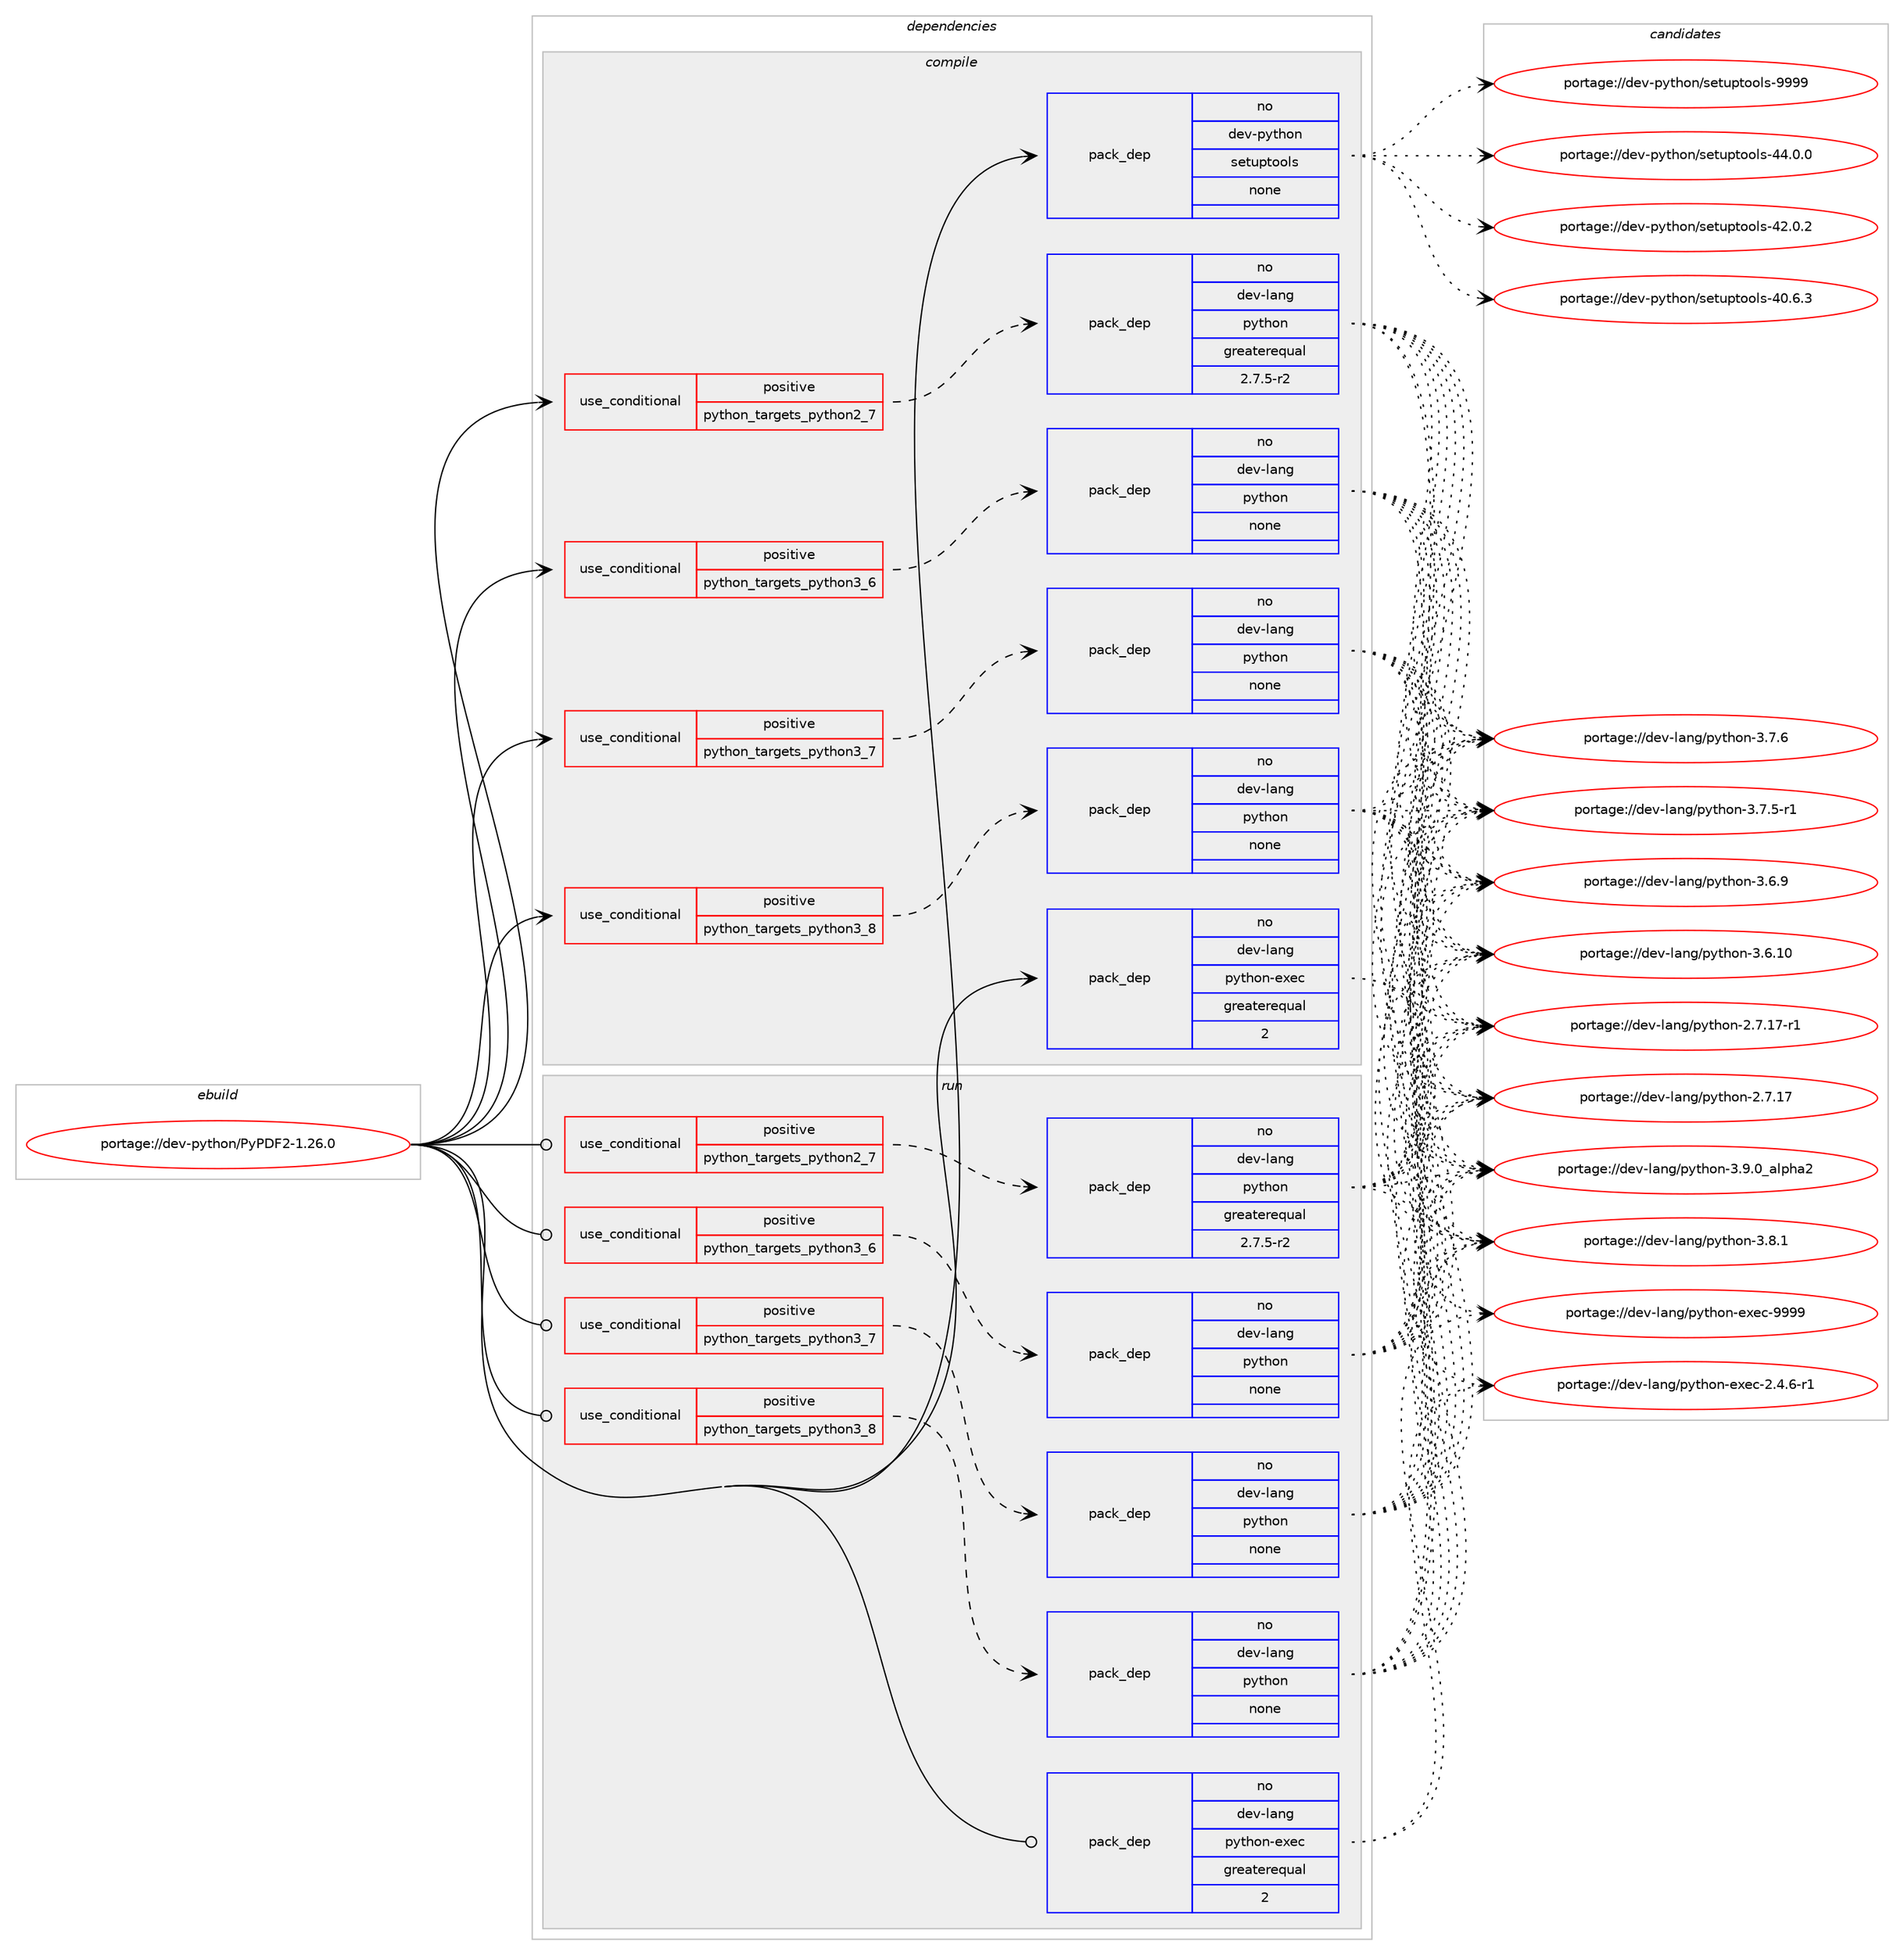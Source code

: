 digraph prolog {

# *************
# Graph options
# *************

newrank=true;
concentrate=true;
compound=true;
graph [rankdir=LR,fontname=Helvetica,fontsize=10,ranksep=1.5];#, ranksep=2.5, nodesep=0.2];
edge  [arrowhead=vee];
node  [fontname=Helvetica,fontsize=10];

# **********
# The ebuild
# **********

subgraph cluster_leftcol {
color=gray;
label=<<i>ebuild</i>>;
id [label="portage://dev-python/PyPDF2-1.26.0", color=red, width=4, href="../dev-python/PyPDF2-1.26.0.svg"];
}

# ****************
# The dependencies
# ****************

subgraph cluster_midcol {
color=gray;
label=<<i>dependencies</i>>;
subgraph cluster_compile {
fillcolor="#eeeeee";
style=filled;
label=<<i>compile</i>>;
subgraph cond119585 {
dependency473368 [label=<<TABLE BORDER="0" CELLBORDER="1" CELLSPACING="0" CELLPADDING="4"><TR><TD ROWSPAN="3" CELLPADDING="10">use_conditional</TD></TR><TR><TD>positive</TD></TR><TR><TD>python_targets_python2_7</TD></TR></TABLE>>, shape=none, color=red];
subgraph pack348766 {
dependency473369 [label=<<TABLE BORDER="0" CELLBORDER="1" CELLSPACING="0" CELLPADDING="4" WIDTH="220"><TR><TD ROWSPAN="6" CELLPADDING="30">pack_dep</TD></TR><TR><TD WIDTH="110">no</TD></TR><TR><TD>dev-lang</TD></TR><TR><TD>python</TD></TR><TR><TD>greaterequal</TD></TR><TR><TD>2.7.5-r2</TD></TR></TABLE>>, shape=none, color=blue];
}
dependency473368:e -> dependency473369:w [weight=20,style="dashed",arrowhead="vee"];
}
id:e -> dependency473368:w [weight=20,style="solid",arrowhead="vee"];
subgraph cond119586 {
dependency473370 [label=<<TABLE BORDER="0" CELLBORDER="1" CELLSPACING="0" CELLPADDING="4"><TR><TD ROWSPAN="3" CELLPADDING="10">use_conditional</TD></TR><TR><TD>positive</TD></TR><TR><TD>python_targets_python3_6</TD></TR></TABLE>>, shape=none, color=red];
subgraph pack348767 {
dependency473371 [label=<<TABLE BORDER="0" CELLBORDER="1" CELLSPACING="0" CELLPADDING="4" WIDTH="220"><TR><TD ROWSPAN="6" CELLPADDING="30">pack_dep</TD></TR><TR><TD WIDTH="110">no</TD></TR><TR><TD>dev-lang</TD></TR><TR><TD>python</TD></TR><TR><TD>none</TD></TR><TR><TD></TD></TR></TABLE>>, shape=none, color=blue];
}
dependency473370:e -> dependency473371:w [weight=20,style="dashed",arrowhead="vee"];
}
id:e -> dependency473370:w [weight=20,style="solid",arrowhead="vee"];
subgraph cond119587 {
dependency473372 [label=<<TABLE BORDER="0" CELLBORDER="1" CELLSPACING="0" CELLPADDING="4"><TR><TD ROWSPAN="3" CELLPADDING="10">use_conditional</TD></TR><TR><TD>positive</TD></TR><TR><TD>python_targets_python3_7</TD></TR></TABLE>>, shape=none, color=red];
subgraph pack348768 {
dependency473373 [label=<<TABLE BORDER="0" CELLBORDER="1" CELLSPACING="0" CELLPADDING="4" WIDTH="220"><TR><TD ROWSPAN="6" CELLPADDING="30">pack_dep</TD></TR><TR><TD WIDTH="110">no</TD></TR><TR><TD>dev-lang</TD></TR><TR><TD>python</TD></TR><TR><TD>none</TD></TR><TR><TD></TD></TR></TABLE>>, shape=none, color=blue];
}
dependency473372:e -> dependency473373:w [weight=20,style="dashed",arrowhead="vee"];
}
id:e -> dependency473372:w [weight=20,style="solid",arrowhead="vee"];
subgraph cond119588 {
dependency473374 [label=<<TABLE BORDER="0" CELLBORDER="1" CELLSPACING="0" CELLPADDING="4"><TR><TD ROWSPAN="3" CELLPADDING="10">use_conditional</TD></TR><TR><TD>positive</TD></TR><TR><TD>python_targets_python3_8</TD></TR></TABLE>>, shape=none, color=red];
subgraph pack348769 {
dependency473375 [label=<<TABLE BORDER="0" CELLBORDER="1" CELLSPACING="0" CELLPADDING="4" WIDTH="220"><TR><TD ROWSPAN="6" CELLPADDING="30">pack_dep</TD></TR><TR><TD WIDTH="110">no</TD></TR><TR><TD>dev-lang</TD></TR><TR><TD>python</TD></TR><TR><TD>none</TD></TR><TR><TD></TD></TR></TABLE>>, shape=none, color=blue];
}
dependency473374:e -> dependency473375:w [weight=20,style="dashed",arrowhead="vee"];
}
id:e -> dependency473374:w [weight=20,style="solid",arrowhead="vee"];
subgraph pack348770 {
dependency473376 [label=<<TABLE BORDER="0" CELLBORDER="1" CELLSPACING="0" CELLPADDING="4" WIDTH="220"><TR><TD ROWSPAN="6" CELLPADDING="30">pack_dep</TD></TR><TR><TD WIDTH="110">no</TD></TR><TR><TD>dev-lang</TD></TR><TR><TD>python-exec</TD></TR><TR><TD>greaterequal</TD></TR><TR><TD>2</TD></TR></TABLE>>, shape=none, color=blue];
}
id:e -> dependency473376:w [weight=20,style="solid",arrowhead="vee"];
subgraph pack348771 {
dependency473377 [label=<<TABLE BORDER="0" CELLBORDER="1" CELLSPACING="0" CELLPADDING="4" WIDTH="220"><TR><TD ROWSPAN="6" CELLPADDING="30">pack_dep</TD></TR><TR><TD WIDTH="110">no</TD></TR><TR><TD>dev-python</TD></TR><TR><TD>setuptools</TD></TR><TR><TD>none</TD></TR><TR><TD></TD></TR></TABLE>>, shape=none, color=blue];
}
id:e -> dependency473377:w [weight=20,style="solid",arrowhead="vee"];
}
subgraph cluster_compileandrun {
fillcolor="#eeeeee";
style=filled;
label=<<i>compile and run</i>>;
}
subgraph cluster_run {
fillcolor="#eeeeee";
style=filled;
label=<<i>run</i>>;
subgraph cond119589 {
dependency473378 [label=<<TABLE BORDER="0" CELLBORDER="1" CELLSPACING="0" CELLPADDING="4"><TR><TD ROWSPAN="3" CELLPADDING="10">use_conditional</TD></TR><TR><TD>positive</TD></TR><TR><TD>python_targets_python2_7</TD></TR></TABLE>>, shape=none, color=red];
subgraph pack348772 {
dependency473379 [label=<<TABLE BORDER="0" CELLBORDER="1" CELLSPACING="0" CELLPADDING="4" WIDTH="220"><TR><TD ROWSPAN="6" CELLPADDING="30">pack_dep</TD></TR><TR><TD WIDTH="110">no</TD></TR><TR><TD>dev-lang</TD></TR><TR><TD>python</TD></TR><TR><TD>greaterequal</TD></TR><TR><TD>2.7.5-r2</TD></TR></TABLE>>, shape=none, color=blue];
}
dependency473378:e -> dependency473379:w [weight=20,style="dashed",arrowhead="vee"];
}
id:e -> dependency473378:w [weight=20,style="solid",arrowhead="odot"];
subgraph cond119590 {
dependency473380 [label=<<TABLE BORDER="0" CELLBORDER="1" CELLSPACING="0" CELLPADDING="4"><TR><TD ROWSPAN="3" CELLPADDING="10">use_conditional</TD></TR><TR><TD>positive</TD></TR><TR><TD>python_targets_python3_6</TD></TR></TABLE>>, shape=none, color=red];
subgraph pack348773 {
dependency473381 [label=<<TABLE BORDER="0" CELLBORDER="1" CELLSPACING="0" CELLPADDING="4" WIDTH="220"><TR><TD ROWSPAN="6" CELLPADDING="30">pack_dep</TD></TR><TR><TD WIDTH="110">no</TD></TR><TR><TD>dev-lang</TD></TR><TR><TD>python</TD></TR><TR><TD>none</TD></TR><TR><TD></TD></TR></TABLE>>, shape=none, color=blue];
}
dependency473380:e -> dependency473381:w [weight=20,style="dashed",arrowhead="vee"];
}
id:e -> dependency473380:w [weight=20,style="solid",arrowhead="odot"];
subgraph cond119591 {
dependency473382 [label=<<TABLE BORDER="0" CELLBORDER="1" CELLSPACING="0" CELLPADDING="4"><TR><TD ROWSPAN="3" CELLPADDING="10">use_conditional</TD></TR><TR><TD>positive</TD></TR><TR><TD>python_targets_python3_7</TD></TR></TABLE>>, shape=none, color=red];
subgraph pack348774 {
dependency473383 [label=<<TABLE BORDER="0" CELLBORDER="1" CELLSPACING="0" CELLPADDING="4" WIDTH="220"><TR><TD ROWSPAN="6" CELLPADDING="30">pack_dep</TD></TR><TR><TD WIDTH="110">no</TD></TR><TR><TD>dev-lang</TD></TR><TR><TD>python</TD></TR><TR><TD>none</TD></TR><TR><TD></TD></TR></TABLE>>, shape=none, color=blue];
}
dependency473382:e -> dependency473383:w [weight=20,style="dashed",arrowhead="vee"];
}
id:e -> dependency473382:w [weight=20,style="solid",arrowhead="odot"];
subgraph cond119592 {
dependency473384 [label=<<TABLE BORDER="0" CELLBORDER="1" CELLSPACING="0" CELLPADDING="4"><TR><TD ROWSPAN="3" CELLPADDING="10">use_conditional</TD></TR><TR><TD>positive</TD></TR><TR><TD>python_targets_python3_8</TD></TR></TABLE>>, shape=none, color=red];
subgraph pack348775 {
dependency473385 [label=<<TABLE BORDER="0" CELLBORDER="1" CELLSPACING="0" CELLPADDING="4" WIDTH="220"><TR><TD ROWSPAN="6" CELLPADDING="30">pack_dep</TD></TR><TR><TD WIDTH="110">no</TD></TR><TR><TD>dev-lang</TD></TR><TR><TD>python</TD></TR><TR><TD>none</TD></TR><TR><TD></TD></TR></TABLE>>, shape=none, color=blue];
}
dependency473384:e -> dependency473385:w [weight=20,style="dashed",arrowhead="vee"];
}
id:e -> dependency473384:w [weight=20,style="solid",arrowhead="odot"];
subgraph pack348776 {
dependency473386 [label=<<TABLE BORDER="0" CELLBORDER="1" CELLSPACING="0" CELLPADDING="4" WIDTH="220"><TR><TD ROWSPAN="6" CELLPADDING="30">pack_dep</TD></TR><TR><TD WIDTH="110">no</TD></TR><TR><TD>dev-lang</TD></TR><TR><TD>python-exec</TD></TR><TR><TD>greaterequal</TD></TR><TR><TD>2</TD></TR></TABLE>>, shape=none, color=blue];
}
id:e -> dependency473386:w [weight=20,style="solid",arrowhead="odot"];
}
}

# **************
# The candidates
# **************

subgraph cluster_choices {
rank=same;
color=gray;
label=<<i>candidates</i>>;

subgraph choice348766 {
color=black;
nodesep=1;
choice10010111845108971101034711212111610411111045514657464895971081121049750 [label="portage://dev-lang/python-3.9.0_alpha2", color=red, width=4,href="../dev-lang/python-3.9.0_alpha2.svg"];
choice100101118451089711010347112121116104111110455146564649 [label="portage://dev-lang/python-3.8.1", color=red, width=4,href="../dev-lang/python-3.8.1.svg"];
choice100101118451089711010347112121116104111110455146554654 [label="portage://dev-lang/python-3.7.6", color=red, width=4,href="../dev-lang/python-3.7.6.svg"];
choice1001011184510897110103471121211161041111104551465546534511449 [label="portage://dev-lang/python-3.7.5-r1", color=red, width=4,href="../dev-lang/python-3.7.5-r1.svg"];
choice100101118451089711010347112121116104111110455146544657 [label="portage://dev-lang/python-3.6.9", color=red, width=4,href="../dev-lang/python-3.6.9.svg"];
choice10010111845108971101034711212111610411111045514654464948 [label="portage://dev-lang/python-3.6.10", color=red, width=4,href="../dev-lang/python-3.6.10.svg"];
choice100101118451089711010347112121116104111110455046554649554511449 [label="portage://dev-lang/python-2.7.17-r1", color=red, width=4,href="../dev-lang/python-2.7.17-r1.svg"];
choice10010111845108971101034711212111610411111045504655464955 [label="portage://dev-lang/python-2.7.17", color=red, width=4,href="../dev-lang/python-2.7.17.svg"];
dependency473369:e -> choice10010111845108971101034711212111610411111045514657464895971081121049750:w [style=dotted,weight="100"];
dependency473369:e -> choice100101118451089711010347112121116104111110455146564649:w [style=dotted,weight="100"];
dependency473369:e -> choice100101118451089711010347112121116104111110455146554654:w [style=dotted,weight="100"];
dependency473369:e -> choice1001011184510897110103471121211161041111104551465546534511449:w [style=dotted,weight="100"];
dependency473369:e -> choice100101118451089711010347112121116104111110455146544657:w [style=dotted,weight="100"];
dependency473369:e -> choice10010111845108971101034711212111610411111045514654464948:w [style=dotted,weight="100"];
dependency473369:e -> choice100101118451089711010347112121116104111110455046554649554511449:w [style=dotted,weight="100"];
dependency473369:e -> choice10010111845108971101034711212111610411111045504655464955:w [style=dotted,weight="100"];
}
subgraph choice348767 {
color=black;
nodesep=1;
choice10010111845108971101034711212111610411111045514657464895971081121049750 [label="portage://dev-lang/python-3.9.0_alpha2", color=red, width=4,href="../dev-lang/python-3.9.0_alpha2.svg"];
choice100101118451089711010347112121116104111110455146564649 [label="portage://dev-lang/python-3.8.1", color=red, width=4,href="../dev-lang/python-3.8.1.svg"];
choice100101118451089711010347112121116104111110455146554654 [label="portage://dev-lang/python-3.7.6", color=red, width=4,href="../dev-lang/python-3.7.6.svg"];
choice1001011184510897110103471121211161041111104551465546534511449 [label="portage://dev-lang/python-3.7.5-r1", color=red, width=4,href="../dev-lang/python-3.7.5-r1.svg"];
choice100101118451089711010347112121116104111110455146544657 [label="portage://dev-lang/python-3.6.9", color=red, width=4,href="../dev-lang/python-3.6.9.svg"];
choice10010111845108971101034711212111610411111045514654464948 [label="portage://dev-lang/python-3.6.10", color=red, width=4,href="../dev-lang/python-3.6.10.svg"];
choice100101118451089711010347112121116104111110455046554649554511449 [label="portage://dev-lang/python-2.7.17-r1", color=red, width=4,href="../dev-lang/python-2.7.17-r1.svg"];
choice10010111845108971101034711212111610411111045504655464955 [label="portage://dev-lang/python-2.7.17", color=red, width=4,href="../dev-lang/python-2.7.17.svg"];
dependency473371:e -> choice10010111845108971101034711212111610411111045514657464895971081121049750:w [style=dotted,weight="100"];
dependency473371:e -> choice100101118451089711010347112121116104111110455146564649:w [style=dotted,weight="100"];
dependency473371:e -> choice100101118451089711010347112121116104111110455146554654:w [style=dotted,weight="100"];
dependency473371:e -> choice1001011184510897110103471121211161041111104551465546534511449:w [style=dotted,weight="100"];
dependency473371:e -> choice100101118451089711010347112121116104111110455146544657:w [style=dotted,weight="100"];
dependency473371:e -> choice10010111845108971101034711212111610411111045514654464948:w [style=dotted,weight="100"];
dependency473371:e -> choice100101118451089711010347112121116104111110455046554649554511449:w [style=dotted,weight="100"];
dependency473371:e -> choice10010111845108971101034711212111610411111045504655464955:w [style=dotted,weight="100"];
}
subgraph choice348768 {
color=black;
nodesep=1;
choice10010111845108971101034711212111610411111045514657464895971081121049750 [label="portage://dev-lang/python-3.9.0_alpha2", color=red, width=4,href="../dev-lang/python-3.9.0_alpha2.svg"];
choice100101118451089711010347112121116104111110455146564649 [label="portage://dev-lang/python-3.8.1", color=red, width=4,href="../dev-lang/python-3.8.1.svg"];
choice100101118451089711010347112121116104111110455146554654 [label="portage://dev-lang/python-3.7.6", color=red, width=4,href="../dev-lang/python-3.7.6.svg"];
choice1001011184510897110103471121211161041111104551465546534511449 [label="portage://dev-lang/python-3.7.5-r1", color=red, width=4,href="../dev-lang/python-3.7.5-r1.svg"];
choice100101118451089711010347112121116104111110455146544657 [label="portage://dev-lang/python-3.6.9", color=red, width=4,href="../dev-lang/python-3.6.9.svg"];
choice10010111845108971101034711212111610411111045514654464948 [label="portage://dev-lang/python-3.6.10", color=red, width=4,href="../dev-lang/python-3.6.10.svg"];
choice100101118451089711010347112121116104111110455046554649554511449 [label="portage://dev-lang/python-2.7.17-r1", color=red, width=4,href="../dev-lang/python-2.7.17-r1.svg"];
choice10010111845108971101034711212111610411111045504655464955 [label="portage://dev-lang/python-2.7.17", color=red, width=4,href="../dev-lang/python-2.7.17.svg"];
dependency473373:e -> choice10010111845108971101034711212111610411111045514657464895971081121049750:w [style=dotted,weight="100"];
dependency473373:e -> choice100101118451089711010347112121116104111110455146564649:w [style=dotted,weight="100"];
dependency473373:e -> choice100101118451089711010347112121116104111110455146554654:w [style=dotted,weight="100"];
dependency473373:e -> choice1001011184510897110103471121211161041111104551465546534511449:w [style=dotted,weight="100"];
dependency473373:e -> choice100101118451089711010347112121116104111110455146544657:w [style=dotted,weight="100"];
dependency473373:e -> choice10010111845108971101034711212111610411111045514654464948:w [style=dotted,weight="100"];
dependency473373:e -> choice100101118451089711010347112121116104111110455046554649554511449:w [style=dotted,weight="100"];
dependency473373:e -> choice10010111845108971101034711212111610411111045504655464955:w [style=dotted,weight="100"];
}
subgraph choice348769 {
color=black;
nodesep=1;
choice10010111845108971101034711212111610411111045514657464895971081121049750 [label="portage://dev-lang/python-3.9.0_alpha2", color=red, width=4,href="../dev-lang/python-3.9.0_alpha2.svg"];
choice100101118451089711010347112121116104111110455146564649 [label="portage://dev-lang/python-3.8.1", color=red, width=4,href="../dev-lang/python-3.8.1.svg"];
choice100101118451089711010347112121116104111110455146554654 [label="portage://dev-lang/python-3.7.6", color=red, width=4,href="../dev-lang/python-3.7.6.svg"];
choice1001011184510897110103471121211161041111104551465546534511449 [label="portage://dev-lang/python-3.7.5-r1", color=red, width=4,href="../dev-lang/python-3.7.5-r1.svg"];
choice100101118451089711010347112121116104111110455146544657 [label="portage://dev-lang/python-3.6.9", color=red, width=4,href="../dev-lang/python-3.6.9.svg"];
choice10010111845108971101034711212111610411111045514654464948 [label="portage://dev-lang/python-3.6.10", color=red, width=4,href="../dev-lang/python-3.6.10.svg"];
choice100101118451089711010347112121116104111110455046554649554511449 [label="portage://dev-lang/python-2.7.17-r1", color=red, width=4,href="../dev-lang/python-2.7.17-r1.svg"];
choice10010111845108971101034711212111610411111045504655464955 [label="portage://dev-lang/python-2.7.17", color=red, width=4,href="../dev-lang/python-2.7.17.svg"];
dependency473375:e -> choice10010111845108971101034711212111610411111045514657464895971081121049750:w [style=dotted,weight="100"];
dependency473375:e -> choice100101118451089711010347112121116104111110455146564649:w [style=dotted,weight="100"];
dependency473375:e -> choice100101118451089711010347112121116104111110455146554654:w [style=dotted,weight="100"];
dependency473375:e -> choice1001011184510897110103471121211161041111104551465546534511449:w [style=dotted,weight="100"];
dependency473375:e -> choice100101118451089711010347112121116104111110455146544657:w [style=dotted,weight="100"];
dependency473375:e -> choice10010111845108971101034711212111610411111045514654464948:w [style=dotted,weight="100"];
dependency473375:e -> choice100101118451089711010347112121116104111110455046554649554511449:w [style=dotted,weight="100"];
dependency473375:e -> choice10010111845108971101034711212111610411111045504655464955:w [style=dotted,weight="100"];
}
subgraph choice348770 {
color=black;
nodesep=1;
choice10010111845108971101034711212111610411111045101120101994557575757 [label="portage://dev-lang/python-exec-9999", color=red, width=4,href="../dev-lang/python-exec-9999.svg"];
choice10010111845108971101034711212111610411111045101120101994550465246544511449 [label="portage://dev-lang/python-exec-2.4.6-r1", color=red, width=4,href="../dev-lang/python-exec-2.4.6-r1.svg"];
dependency473376:e -> choice10010111845108971101034711212111610411111045101120101994557575757:w [style=dotted,weight="100"];
dependency473376:e -> choice10010111845108971101034711212111610411111045101120101994550465246544511449:w [style=dotted,weight="100"];
}
subgraph choice348771 {
color=black;
nodesep=1;
choice10010111845112121116104111110471151011161171121161111111081154557575757 [label="portage://dev-python/setuptools-9999", color=red, width=4,href="../dev-python/setuptools-9999.svg"];
choice100101118451121211161041111104711510111611711211611111110811545525246484648 [label="portage://dev-python/setuptools-44.0.0", color=red, width=4,href="../dev-python/setuptools-44.0.0.svg"];
choice100101118451121211161041111104711510111611711211611111110811545525046484650 [label="portage://dev-python/setuptools-42.0.2", color=red, width=4,href="../dev-python/setuptools-42.0.2.svg"];
choice100101118451121211161041111104711510111611711211611111110811545524846544651 [label="portage://dev-python/setuptools-40.6.3", color=red, width=4,href="../dev-python/setuptools-40.6.3.svg"];
dependency473377:e -> choice10010111845112121116104111110471151011161171121161111111081154557575757:w [style=dotted,weight="100"];
dependency473377:e -> choice100101118451121211161041111104711510111611711211611111110811545525246484648:w [style=dotted,weight="100"];
dependency473377:e -> choice100101118451121211161041111104711510111611711211611111110811545525046484650:w [style=dotted,weight="100"];
dependency473377:e -> choice100101118451121211161041111104711510111611711211611111110811545524846544651:w [style=dotted,weight="100"];
}
subgraph choice348772 {
color=black;
nodesep=1;
choice10010111845108971101034711212111610411111045514657464895971081121049750 [label="portage://dev-lang/python-3.9.0_alpha2", color=red, width=4,href="../dev-lang/python-3.9.0_alpha2.svg"];
choice100101118451089711010347112121116104111110455146564649 [label="portage://dev-lang/python-3.8.1", color=red, width=4,href="../dev-lang/python-3.8.1.svg"];
choice100101118451089711010347112121116104111110455146554654 [label="portage://dev-lang/python-3.7.6", color=red, width=4,href="../dev-lang/python-3.7.6.svg"];
choice1001011184510897110103471121211161041111104551465546534511449 [label="portage://dev-lang/python-3.7.5-r1", color=red, width=4,href="../dev-lang/python-3.7.5-r1.svg"];
choice100101118451089711010347112121116104111110455146544657 [label="portage://dev-lang/python-3.6.9", color=red, width=4,href="../dev-lang/python-3.6.9.svg"];
choice10010111845108971101034711212111610411111045514654464948 [label="portage://dev-lang/python-3.6.10", color=red, width=4,href="../dev-lang/python-3.6.10.svg"];
choice100101118451089711010347112121116104111110455046554649554511449 [label="portage://dev-lang/python-2.7.17-r1", color=red, width=4,href="../dev-lang/python-2.7.17-r1.svg"];
choice10010111845108971101034711212111610411111045504655464955 [label="portage://dev-lang/python-2.7.17", color=red, width=4,href="../dev-lang/python-2.7.17.svg"];
dependency473379:e -> choice10010111845108971101034711212111610411111045514657464895971081121049750:w [style=dotted,weight="100"];
dependency473379:e -> choice100101118451089711010347112121116104111110455146564649:w [style=dotted,weight="100"];
dependency473379:e -> choice100101118451089711010347112121116104111110455146554654:w [style=dotted,weight="100"];
dependency473379:e -> choice1001011184510897110103471121211161041111104551465546534511449:w [style=dotted,weight="100"];
dependency473379:e -> choice100101118451089711010347112121116104111110455146544657:w [style=dotted,weight="100"];
dependency473379:e -> choice10010111845108971101034711212111610411111045514654464948:w [style=dotted,weight="100"];
dependency473379:e -> choice100101118451089711010347112121116104111110455046554649554511449:w [style=dotted,weight="100"];
dependency473379:e -> choice10010111845108971101034711212111610411111045504655464955:w [style=dotted,weight="100"];
}
subgraph choice348773 {
color=black;
nodesep=1;
choice10010111845108971101034711212111610411111045514657464895971081121049750 [label="portage://dev-lang/python-3.9.0_alpha2", color=red, width=4,href="../dev-lang/python-3.9.0_alpha2.svg"];
choice100101118451089711010347112121116104111110455146564649 [label="portage://dev-lang/python-3.8.1", color=red, width=4,href="../dev-lang/python-3.8.1.svg"];
choice100101118451089711010347112121116104111110455146554654 [label="portage://dev-lang/python-3.7.6", color=red, width=4,href="../dev-lang/python-3.7.6.svg"];
choice1001011184510897110103471121211161041111104551465546534511449 [label="portage://dev-lang/python-3.7.5-r1", color=red, width=4,href="../dev-lang/python-3.7.5-r1.svg"];
choice100101118451089711010347112121116104111110455146544657 [label="portage://dev-lang/python-3.6.9", color=red, width=4,href="../dev-lang/python-3.6.9.svg"];
choice10010111845108971101034711212111610411111045514654464948 [label="portage://dev-lang/python-3.6.10", color=red, width=4,href="../dev-lang/python-3.6.10.svg"];
choice100101118451089711010347112121116104111110455046554649554511449 [label="portage://dev-lang/python-2.7.17-r1", color=red, width=4,href="../dev-lang/python-2.7.17-r1.svg"];
choice10010111845108971101034711212111610411111045504655464955 [label="portage://dev-lang/python-2.7.17", color=red, width=4,href="../dev-lang/python-2.7.17.svg"];
dependency473381:e -> choice10010111845108971101034711212111610411111045514657464895971081121049750:w [style=dotted,weight="100"];
dependency473381:e -> choice100101118451089711010347112121116104111110455146564649:w [style=dotted,weight="100"];
dependency473381:e -> choice100101118451089711010347112121116104111110455146554654:w [style=dotted,weight="100"];
dependency473381:e -> choice1001011184510897110103471121211161041111104551465546534511449:w [style=dotted,weight="100"];
dependency473381:e -> choice100101118451089711010347112121116104111110455146544657:w [style=dotted,weight="100"];
dependency473381:e -> choice10010111845108971101034711212111610411111045514654464948:w [style=dotted,weight="100"];
dependency473381:e -> choice100101118451089711010347112121116104111110455046554649554511449:w [style=dotted,weight="100"];
dependency473381:e -> choice10010111845108971101034711212111610411111045504655464955:w [style=dotted,weight="100"];
}
subgraph choice348774 {
color=black;
nodesep=1;
choice10010111845108971101034711212111610411111045514657464895971081121049750 [label="portage://dev-lang/python-3.9.0_alpha2", color=red, width=4,href="../dev-lang/python-3.9.0_alpha2.svg"];
choice100101118451089711010347112121116104111110455146564649 [label="portage://dev-lang/python-3.8.1", color=red, width=4,href="../dev-lang/python-3.8.1.svg"];
choice100101118451089711010347112121116104111110455146554654 [label="portage://dev-lang/python-3.7.6", color=red, width=4,href="../dev-lang/python-3.7.6.svg"];
choice1001011184510897110103471121211161041111104551465546534511449 [label="portage://dev-lang/python-3.7.5-r1", color=red, width=4,href="../dev-lang/python-3.7.5-r1.svg"];
choice100101118451089711010347112121116104111110455146544657 [label="portage://dev-lang/python-3.6.9", color=red, width=4,href="../dev-lang/python-3.6.9.svg"];
choice10010111845108971101034711212111610411111045514654464948 [label="portage://dev-lang/python-3.6.10", color=red, width=4,href="../dev-lang/python-3.6.10.svg"];
choice100101118451089711010347112121116104111110455046554649554511449 [label="portage://dev-lang/python-2.7.17-r1", color=red, width=4,href="../dev-lang/python-2.7.17-r1.svg"];
choice10010111845108971101034711212111610411111045504655464955 [label="portage://dev-lang/python-2.7.17", color=red, width=4,href="../dev-lang/python-2.7.17.svg"];
dependency473383:e -> choice10010111845108971101034711212111610411111045514657464895971081121049750:w [style=dotted,weight="100"];
dependency473383:e -> choice100101118451089711010347112121116104111110455146564649:w [style=dotted,weight="100"];
dependency473383:e -> choice100101118451089711010347112121116104111110455146554654:w [style=dotted,weight="100"];
dependency473383:e -> choice1001011184510897110103471121211161041111104551465546534511449:w [style=dotted,weight="100"];
dependency473383:e -> choice100101118451089711010347112121116104111110455146544657:w [style=dotted,weight="100"];
dependency473383:e -> choice10010111845108971101034711212111610411111045514654464948:w [style=dotted,weight="100"];
dependency473383:e -> choice100101118451089711010347112121116104111110455046554649554511449:w [style=dotted,weight="100"];
dependency473383:e -> choice10010111845108971101034711212111610411111045504655464955:w [style=dotted,weight="100"];
}
subgraph choice348775 {
color=black;
nodesep=1;
choice10010111845108971101034711212111610411111045514657464895971081121049750 [label="portage://dev-lang/python-3.9.0_alpha2", color=red, width=4,href="../dev-lang/python-3.9.0_alpha2.svg"];
choice100101118451089711010347112121116104111110455146564649 [label="portage://dev-lang/python-3.8.1", color=red, width=4,href="../dev-lang/python-3.8.1.svg"];
choice100101118451089711010347112121116104111110455146554654 [label="portage://dev-lang/python-3.7.6", color=red, width=4,href="../dev-lang/python-3.7.6.svg"];
choice1001011184510897110103471121211161041111104551465546534511449 [label="portage://dev-lang/python-3.7.5-r1", color=red, width=4,href="../dev-lang/python-3.7.5-r1.svg"];
choice100101118451089711010347112121116104111110455146544657 [label="portage://dev-lang/python-3.6.9", color=red, width=4,href="../dev-lang/python-3.6.9.svg"];
choice10010111845108971101034711212111610411111045514654464948 [label="portage://dev-lang/python-3.6.10", color=red, width=4,href="../dev-lang/python-3.6.10.svg"];
choice100101118451089711010347112121116104111110455046554649554511449 [label="portage://dev-lang/python-2.7.17-r1", color=red, width=4,href="../dev-lang/python-2.7.17-r1.svg"];
choice10010111845108971101034711212111610411111045504655464955 [label="portage://dev-lang/python-2.7.17", color=red, width=4,href="../dev-lang/python-2.7.17.svg"];
dependency473385:e -> choice10010111845108971101034711212111610411111045514657464895971081121049750:w [style=dotted,weight="100"];
dependency473385:e -> choice100101118451089711010347112121116104111110455146564649:w [style=dotted,weight="100"];
dependency473385:e -> choice100101118451089711010347112121116104111110455146554654:w [style=dotted,weight="100"];
dependency473385:e -> choice1001011184510897110103471121211161041111104551465546534511449:w [style=dotted,weight="100"];
dependency473385:e -> choice100101118451089711010347112121116104111110455146544657:w [style=dotted,weight="100"];
dependency473385:e -> choice10010111845108971101034711212111610411111045514654464948:w [style=dotted,weight="100"];
dependency473385:e -> choice100101118451089711010347112121116104111110455046554649554511449:w [style=dotted,weight="100"];
dependency473385:e -> choice10010111845108971101034711212111610411111045504655464955:w [style=dotted,weight="100"];
}
subgraph choice348776 {
color=black;
nodesep=1;
choice10010111845108971101034711212111610411111045101120101994557575757 [label="portage://dev-lang/python-exec-9999", color=red, width=4,href="../dev-lang/python-exec-9999.svg"];
choice10010111845108971101034711212111610411111045101120101994550465246544511449 [label="portage://dev-lang/python-exec-2.4.6-r1", color=red, width=4,href="../dev-lang/python-exec-2.4.6-r1.svg"];
dependency473386:e -> choice10010111845108971101034711212111610411111045101120101994557575757:w [style=dotted,weight="100"];
dependency473386:e -> choice10010111845108971101034711212111610411111045101120101994550465246544511449:w [style=dotted,weight="100"];
}
}

}

